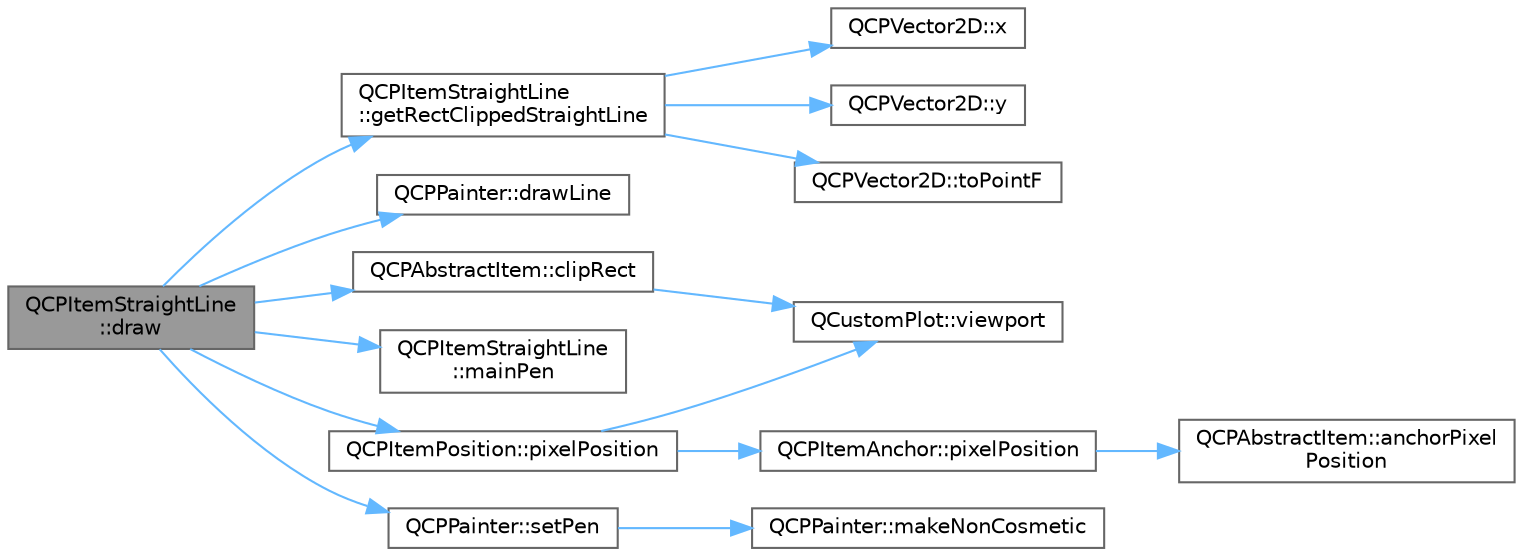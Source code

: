 digraph "QCPItemStraightLine::draw"
{
 // LATEX_PDF_SIZE
  bgcolor="transparent";
  edge [fontname=Helvetica,fontsize=10,labelfontname=Helvetica,labelfontsize=10];
  node [fontname=Helvetica,fontsize=10,shape=box,height=0.2,width=0.4];
  rankdir="LR";
  Node1 [label="QCPItemStraightLine\l::draw",height=0.2,width=0.4,color="gray40", fillcolor="grey60", style="filled", fontcolor="black",tooltip=" "];
  Node1 -> Node2 [color="steelblue1",style="solid"];
  Node2 [label="QCPAbstractItem::clipRect",height=0.2,width=0.4,color="grey40", fillcolor="white", style="filled",URL="$class_q_c_p_abstract_item.html#a6ad60000f29afe11035e1f791dcbd45a",tooltip=" "];
  Node2 -> Node3 [color="steelblue1",style="solid"];
  Node3 [label="QCustomPlot::viewport",height=0.2,width=0.4,color="grey40", fillcolor="white", style="filled",URL="$class_q_custom_plot.html#a19842409b18f556b256d05e97fffc670",tooltip=" "];
  Node1 -> Node4 [color="steelblue1",style="solid"];
  Node4 [label="QCPPainter::drawLine",height=0.2,width=0.4,color="grey40", fillcolor="white", style="filled",URL="$class_q_c_p_painter.html#a0b4b1b9bd495e182c731774dc800e6e0",tooltip=" "];
  Node1 -> Node5 [color="steelblue1",style="solid"];
  Node5 [label="QCPItemStraightLine\l::getRectClippedStraightLine",height=0.2,width=0.4,color="grey40", fillcolor="white", style="filled",URL="$class_q_c_p_item_straight_line.html#ae1de3d4121c06e5ffea4961722a54f5e",tooltip=" "];
  Node5 -> Node6 [color="steelblue1",style="solid"];
  Node6 [label="QCPVector2D::toPointF",height=0.2,width=0.4,color="grey40", fillcolor="white", style="filled",URL="$class_q_c_p_vector2_d.html#acd7af3f4a62833ada58be3f3021dbbac",tooltip=" "];
  Node5 -> Node7 [color="steelblue1",style="solid"];
  Node7 [label="QCPVector2D::x",height=0.2,width=0.4,color="grey40", fillcolor="white", style="filled",URL="$class_q_c_p_vector2_d.html#a4a099e1f9788d52cb46deb8139aa6195",tooltip=" "];
  Node5 -> Node8 [color="steelblue1",style="solid"];
  Node8 [label="QCPVector2D::y",height=0.2,width=0.4,color="grey40", fillcolor="white", style="filled",URL="$class_q_c_p_vector2_d.html#a6398fb643ba380d7961a4b208f4eecf1",tooltip=" "];
  Node1 -> Node9 [color="steelblue1",style="solid"];
  Node9 [label="QCPItemStraightLine\l::mainPen",height=0.2,width=0.4,color="grey40", fillcolor="white", style="filled",URL="$class_q_c_p_item_straight_line.html#a5b1a39cfc54c3e22f65de2958d40eb59",tooltip=" "];
  Node1 -> Node10 [color="steelblue1",style="solid"];
  Node10 [label="QCPItemPosition::pixelPosition",height=0.2,width=0.4,color="grey40", fillcolor="white", style="filled",URL="$class_q_c_p_item_position.html#a8be9a4787635433edecc75164beb748d",tooltip=" "];
  Node10 -> Node11 [color="steelblue1",style="solid"];
  Node11 [label="QCPItemAnchor::pixelPosition",height=0.2,width=0.4,color="grey40", fillcolor="white", style="filled",URL="$class_q_c_p_item_anchor.html#a06dcfb7220d26eee93eef56ae66582cb",tooltip=" "];
  Node11 -> Node12 [color="steelblue1",style="solid"];
  Node12 [label="QCPAbstractItem::anchorPixel\lPosition",height=0.2,width=0.4,color="grey40", fillcolor="white", style="filled",URL="$class_q_c_p_abstract_item.html#ada5bad4e1196c4fc0d0d12328e24b8f2",tooltip=" "];
  Node10 -> Node3 [color="steelblue1",style="solid"];
  Node1 -> Node13 [color="steelblue1",style="solid"];
  Node13 [label="QCPPainter::setPen",height=0.2,width=0.4,color="grey40", fillcolor="white", style="filled",URL="$class_q_c_p_painter.html#af9c7a4cd1791403901f8c5b82a150195",tooltip=" "];
  Node13 -> Node14 [color="steelblue1",style="solid"];
  Node14 [label="QCPPainter::makeNonCosmetic",height=0.2,width=0.4,color="grey40", fillcolor="white", style="filled",URL="$class_q_c_p_painter.html#a7e63fbcf47e35c6f2ecd11b8fef7c7d8",tooltip=" "];
}
